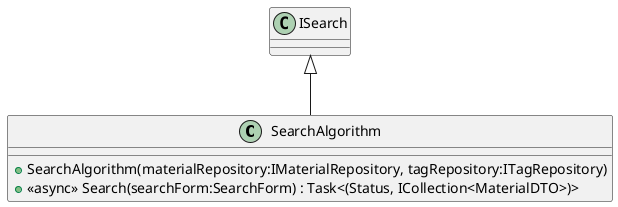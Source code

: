 @startuml
class SearchAlgorithm {
    + SearchAlgorithm(materialRepository:IMaterialRepository, tagRepository:ITagRepository)
    + <<async>> Search(searchForm:SearchForm) : Task<(Status, ICollection<MaterialDTO>)>
}
ISearch <|-- SearchAlgorithm
@enduml
